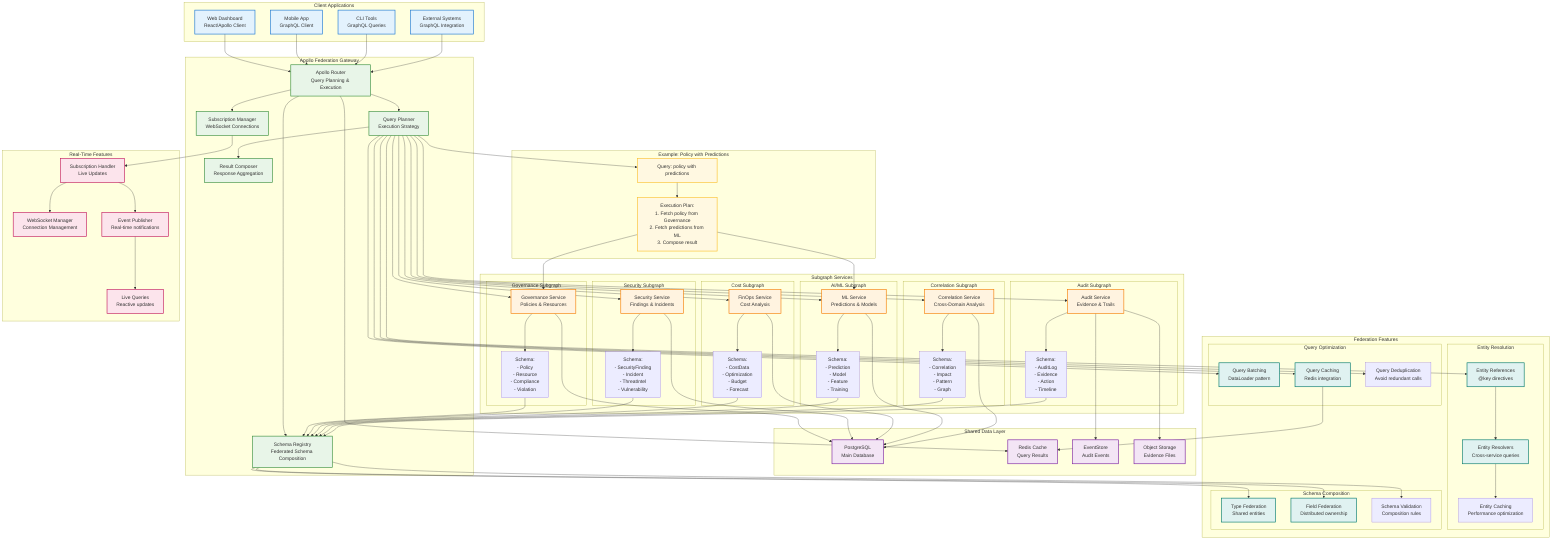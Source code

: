 graph TB
    subgraph "Client Applications"
        WEB_CLIENT[Web Dashboard<br/>React/Apollo Client]
        MOBILE_CLIENT[Mobile App<br/>GraphQL Client]
        CLI_CLIENT[CLI Tools<br/>GraphQL Queries]
        EXTERNAL_API[External Systems<br/>GraphQL Integration]
    end

    subgraph "Apollo Federation Gateway"
        GATEWAY_ROUTER[Apollo Router<br/>Query Planning & Execution]
        SCHEMA_REGISTRY[Schema Registry<br/>Federated Schema Composition]
        QUERY_PLANNER[Query Planner<br/>Execution Strategy]
        RESULT_COMPOSER[Result Composer<br/>Response Aggregation]
        SUBSCRIPTION_MANAGER[Subscription Manager<br/>WebSocket Connections]
    end

    subgraph "Subgraph Services"
        subgraph "Governance Subgraph"
            GOVERNANCE_SERVICE[Governance Service<br/>Policies & Resources]
            GOVERNANCE_SCHEMA[Schema:
            - Policy
            - Resource  
            - Compliance
            - Violation]
        end

        subgraph "Security Subgraph"
            SECURITY_SERVICE[Security Service<br/>Findings & Incidents]
            SECURITY_SCHEMA[Schema:
            - SecurityFinding
            - Incident
            - ThreatIntel
            - Vulnerability]
        end

        subgraph "Cost Subgraph"
            COST_SERVICE[FinOps Service<br/>Cost Analysis]
            COST_SCHEMA[Schema:
            - CostData
            - Optimization
            - Budget
            - Forecast]
        end

        subgraph "AI/ML Subgraph"
            ML_SERVICE[ML Service<br/>Predictions & Models]
            ML_SCHEMA[Schema:
            - Prediction
            - Model
            - Feature
            - Training]
        end

        subgraph "Correlation Subgraph"
            CORRELATION_SERVICE[Correlation Service<br/>Cross-Domain Analysis]
            CORRELATION_SCHEMA[Schema:
            - Correlation
            - Impact
            - Pattern
            - Graph]
        end

        subgraph "Audit Subgraph"
            AUDIT_SERVICE[Audit Service<br/>Evidence & Trails]
            AUDIT_SCHEMA[Schema:
            - AuditLog
            - Evidence
            - Action
            - Timeline]
        end
    end

    subgraph "Shared Data Layer"
        POSTGRES_MAIN[PostgreSQL<br/>Main Database]
        REDIS_CACHE[Redis Cache<br/>Query Results]
        EVENT_STORE_GQL[EventStore<br/>Audit Events]
        OBJECT_STORAGE[Object Storage<br/>Evidence Files]
    end

    subgraph "Federation Features"
        subgraph "Entity Resolution"
            ENTITY_REF[Entity References<br/>@key directives]
            ENTITY_RESOLVER[Entity Resolvers<br/>Cross-service queries]
            ENTITY_CACHE[Entity Caching<br/>Performance optimization]
        end

        subgraph "Schema Composition"
            TYPE_FEDERATION[Type Federation<br/>Shared entities]
            FIELD_FEDERATION[Field Federation<br/>Distributed ownership]
            SCHEMA_VALIDATION[Schema Validation<br/>Composition rules]
        end

        subgraph "Query Optimization"
            QUERY_BATCHING[Query Batching<br/>DataLoader pattern]
            QUERY_CACHING[Query Caching<br/>Redis integration]
            QUERY_DEDUPLICATION[Query Deduplication<br/>Avoid redundant calls]
        end
    end

    subgraph "Real-Time Features"
        SUBSCRIPTION_HANDLER[Subscription Handler<br/>Live Updates]
        WEBSOCKET_MANAGER[WebSocket Manager<br/>Connection Management]
        EVENT_PUBLISHER[Event Publisher<br/>Real-time notifications]
        LIVE_QUERIES[Live Queries<br/>Reactive updates]
    end

    %% Client to Gateway
    WEB_CLIENT --> GATEWAY_ROUTER
    MOBILE_CLIENT --> GATEWAY_ROUTER
    CLI_CLIENT --> GATEWAY_ROUTER
    EXTERNAL_API --> GATEWAY_ROUTER

    %% Gateway Components
    GATEWAY_ROUTER --> SCHEMA_REGISTRY
    GATEWAY_ROUTER --> QUERY_PLANNER
    QUERY_PLANNER --> RESULT_COMPOSER
    GATEWAY_ROUTER --> SUBSCRIPTION_MANAGER

    %% Gateway to Subgraphs
    QUERY_PLANNER --> GOVERNANCE_SERVICE
    QUERY_PLANNER --> SECURITY_SERVICE
    QUERY_PLANNER --> COST_SERVICE
    QUERY_PLANNER --> ML_SERVICE
    QUERY_PLANNER --> CORRELATION_SERVICE
    QUERY_PLANNER --> AUDIT_SERVICE

    %% Subgraph Schemas
    GOVERNANCE_SERVICE --> GOVERNANCE_SCHEMA
    SECURITY_SERVICE --> SECURITY_SCHEMA
    COST_SERVICE --> COST_SCHEMA
    ML_SERVICE --> ML_SCHEMA
    CORRELATION_SERVICE --> CORRELATION_SCHEMA
    AUDIT_SERVICE --> AUDIT_SCHEMA

    %% Schema Composition
    GOVERNANCE_SCHEMA --> SCHEMA_REGISTRY
    SECURITY_SCHEMA --> SCHEMA_REGISTRY
    COST_SCHEMA --> SCHEMA_REGISTRY
    ML_SCHEMA --> SCHEMA_REGISTRY
    CORRELATION_SCHEMA --> SCHEMA_REGISTRY
    AUDIT_SCHEMA --> SCHEMA_REGISTRY

    %% Data Layer Connections
    GOVERNANCE_SERVICE --> POSTGRES_MAIN
    SECURITY_SERVICE --> POSTGRES_MAIN
    COST_SERVICE --> POSTGRES_MAIN
    ML_SERVICE --> POSTGRES_MAIN
    CORRELATION_SERVICE --> POSTGRES_MAIN
    AUDIT_SERVICE --> EVENT_STORE_GQL

    GATEWAY_ROUTER --> REDIS_CACHE
    AUDIT_SERVICE --> OBJECT_STORAGE

    %% Entity Resolution
    QUERY_PLANNER --> ENTITY_REF
    ENTITY_REF --> ENTITY_RESOLVER
    ENTITY_RESOLVER --> ENTITY_CACHE

    %% Schema Features
    SCHEMA_REGISTRY --> TYPE_FEDERATION
    SCHEMA_REGISTRY --> FIELD_FEDERATION
    SCHEMA_REGISTRY --> SCHEMA_VALIDATION

    %% Query Optimization
    QUERY_PLANNER --> QUERY_BATCHING
    QUERY_PLANNER --> QUERY_CACHING
    QUERY_PLANNER --> QUERY_DEDUPLICATION

    QUERY_CACHING --> REDIS_CACHE

    %% Real-Time Features
    SUBSCRIPTION_MANAGER --> SUBSCRIPTION_HANDLER
    SUBSCRIPTION_HANDLER --> WEBSOCKET_MANAGER
    SUBSCRIPTION_HANDLER --> EVENT_PUBLISHER
    EVENT_PUBLISHER --> LIVE_QUERIES

    %% Example Federation Query Flow
    subgraph "Example: Policy with Predictions"
        QUERY_EXAMPLE[Query: policy with predictions]
        EXECUTION_PLAN[Execution Plan:<br/>1. Fetch policy from Governance<br/>2. Fetch predictions from ML<br/>3. Compose result]
    end

    QUERY_PLANNER --> QUERY_EXAMPLE
    QUERY_EXAMPLE --> EXECUTION_PLAN
    EXECUTION_PLAN --> GOVERNANCE_SERVICE
    EXECUTION_PLAN --> ML_SERVICE

    %% Styling
    classDef client fill:#e3f2fd,stroke:#1976d2,stroke-width:2px
    classDef gateway fill:#e8f5e8,stroke:#388e3c,stroke-width:2px
    classDef subgraphServices fill:#fff3e0,stroke:#f57c00,stroke-width:2px
    classDef data fill:#f3e5f5,stroke:#7b1fa2,stroke-width:2px
    classDef features fill:#e0f2f1,stroke:#00796b,stroke-width:2px
    classDef realtime fill:#fce4ec,stroke:#c2185b,stroke-width:2px
    classDef example fill:#fff8e1,stroke:#fbc02d,stroke-width:2px

    class WEB_CLIENT,MOBILE_CLIENT,CLI_CLIENT,EXTERNAL_API client
    class GATEWAY_ROUTER,SCHEMA_REGISTRY,QUERY_PLANNER,RESULT_COMPOSER,SUBSCRIPTION_MANAGER gateway
    class GOVERNANCE_SERVICE,SECURITY_SERVICE,COST_SERVICE,ML_SERVICE,CORRELATION_SERVICE,AUDIT_SERVICE subgraphServices
    class POSTGRES_MAIN,REDIS_CACHE,EVENT_STORE_GQL,OBJECT_STORAGE data
    class ENTITY_REF,ENTITY_RESOLVER,TYPE_FEDERATION,FIELD_FEDERATION,QUERY_BATCHING,QUERY_CACHING features
    class SUBSCRIPTION_HANDLER,WEBSOCKET_MANAGER,EVENT_PUBLISHER,LIVE_QUERIES realtime
    class QUERY_EXAMPLE,EXECUTION_PLAN example